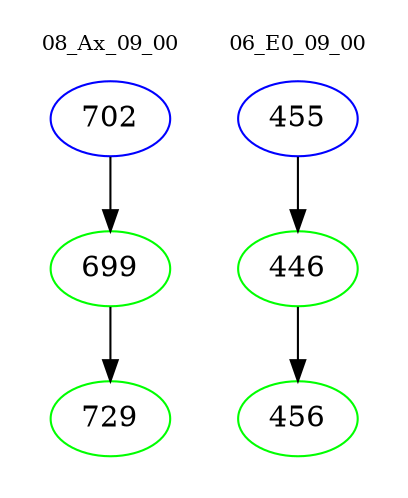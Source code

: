 digraph{
subgraph cluster_0 {
color = white
label = "08_Ax_09_00";
fontsize=10;
T0_702 [label="702", color="blue"]
T0_702 -> T0_699 [color="black"]
T0_699 [label="699", color="green"]
T0_699 -> T0_729 [color="black"]
T0_729 [label="729", color="green"]
}
subgraph cluster_1 {
color = white
label = "06_E0_09_00";
fontsize=10;
T1_455 [label="455", color="blue"]
T1_455 -> T1_446 [color="black"]
T1_446 [label="446", color="green"]
T1_446 -> T1_456 [color="black"]
T1_456 [label="456", color="green"]
}
}
